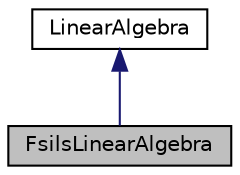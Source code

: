 digraph "FsilsLinearAlgebra"
{
 // LATEX_PDF_SIZE
  edge [fontname="Helvetica",fontsize="10",labelfontname="Helvetica",labelfontsize="10"];
  node [fontname="Helvetica",fontsize="10",shape=record];
  Node1 [label="FsilsLinearAlgebra",height=0.2,width=0.4,color="black", fillcolor="grey75", style="filled", fontcolor="black",tooltip="The FsilsLinearAlgebra class implements the LinearAlgebra interface for the FSILS numerical linear al..."];
  Node2 -> Node1 [dir="back",color="midnightblue",fontsize="10",style="solid",fontname="Helvetica"];
  Node2 [label="LinearAlgebra",height=0.2,width=0.4,color="black", fillcolor="white", style="filled",URL="$class_linear_algebra.html",tooltip="The LinearAlgebra class provides an abstract interface to linear algebra frameworks: FSILS,..."];
}
